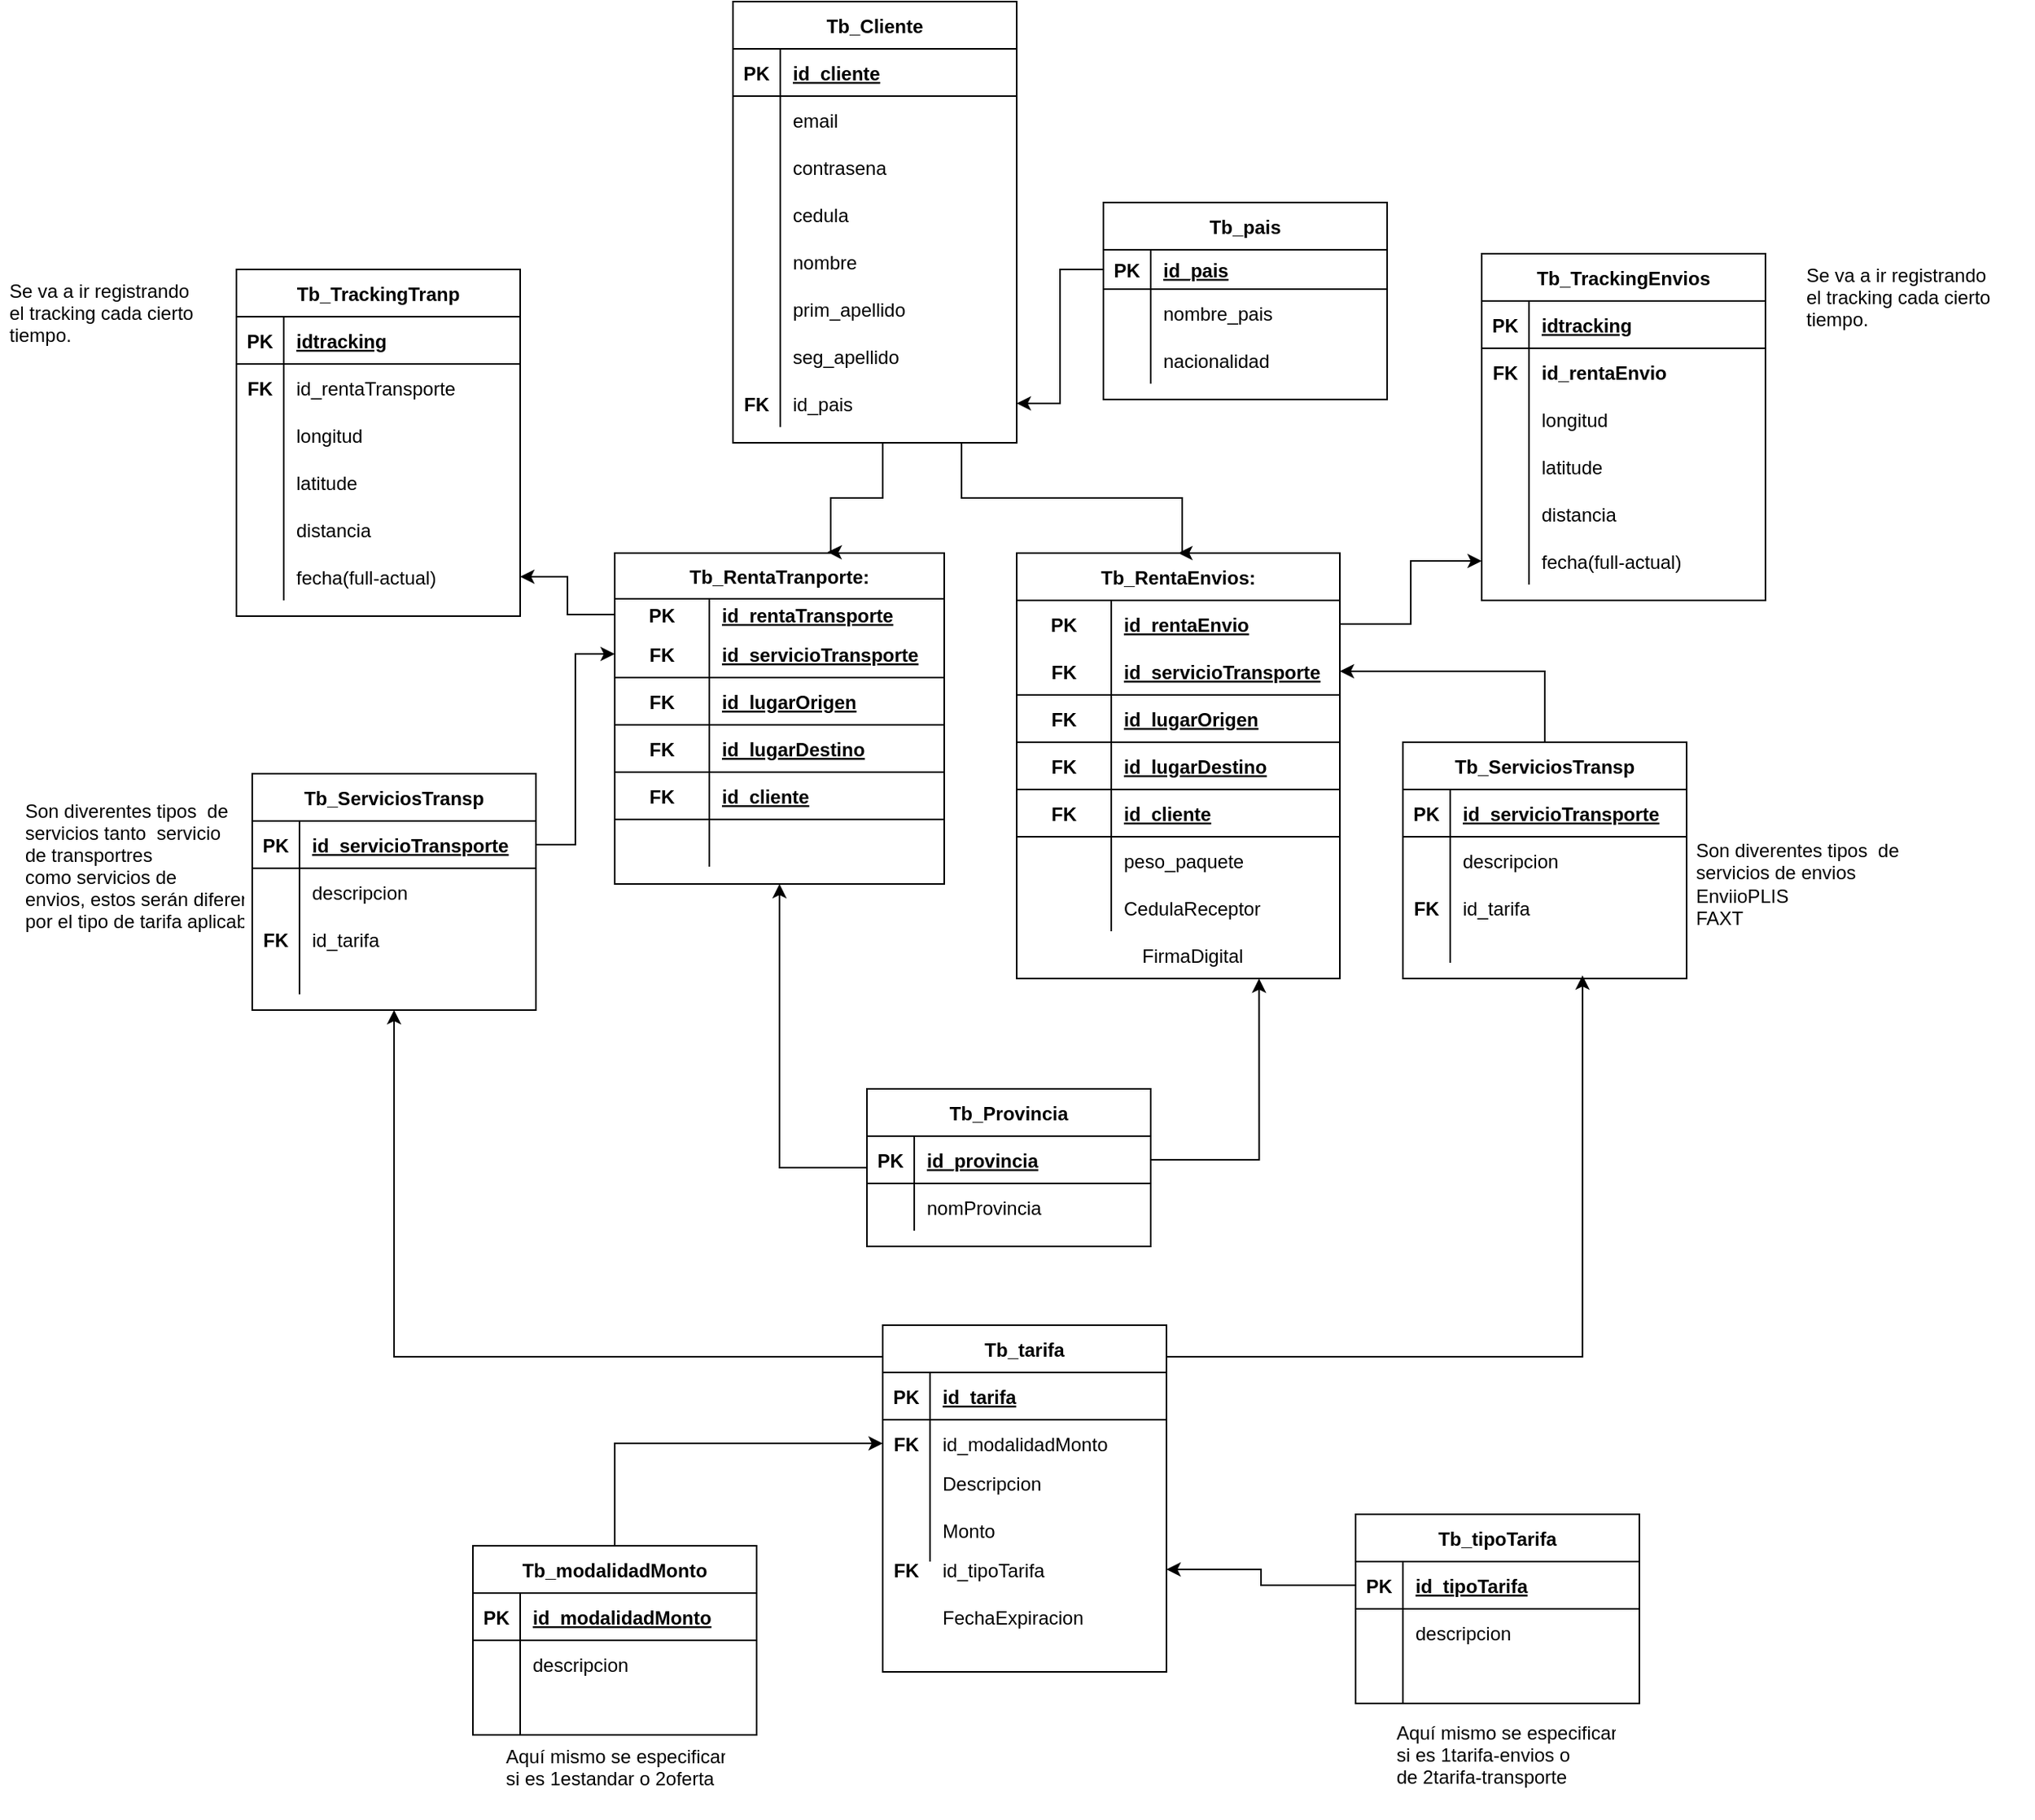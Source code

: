 <mxfile version="14.9.8" type="device"><diagram id="HHxJHU49oSttUnTZwZc1" name="Page-1"><mxGraphModel dx="1240" dy="1743" grid="1" gridSize="10" guides="1" tooltips="1" connect="1" arrows="1" fold="1" page="1" pageScale="1" pageWidth="850" pageHeight="1100" math="0" shadow="0"><root><mxCell id="0"/><mxCell id="1" parent="0"/><mxCell id="8jghWxjbSxmKnwCnWU5s-223" style="edgeStyle=orthogonalEdgeStyle;rounded=0;orthogonalLoop=1;jettySize=auto;html=1;exitX=0;exitY=0;exitDx=0;exitDy=0;entryX=0.5;entryY=1;entryDx=0;entryDy=0;" parent="1" source="8jghWxjbSxmKnwCnWU5s-10" target="8jghWxjbSxmKnwCnWU5s-23" edge="1"><mxGeometry relative="1" as="geometry"><Array as="points"><mxPoint x="740" y="360"/><mxPoint x="430" y="360"/></Array></mxGeometry></mxCell><mxCell id="8jghWxjbSxmKnwCnWU5s-224" style="edgeStyle=orthogonalEdgeStyle;rounded=0;orthogonalLoop=1;jettySize=auto;html=1;exitX=1;exitY=0;exitDx=0;exitDy=0;entryX=0.633;entryY=1.4;entryDx=0;entryDy=0;entryPerimeter=0;" parent="1" source="8jghWxjbSxmKnwCnWU5s-10" target="8jghWxjbSxmKnwCnWU5s-152" edge="1"><mxGeometry relative="1" as="geometry"><Array as="points"><mxPoint x="890" y="360"/><mxPoint x="1184" y="360"/></Array></mxGeometry></mxCell><mxCell id="8jghWxjbSxmKnwCnWU5s-10" value="Tb_tarifa" style="shape=table;startSize=30;container=1;collapsible=1;childLayout=tableLayout;fixedRows=1;rowLines=0;fontStyle=1;align=center;resizeLast=1;" parent="1" vertex="1"><mxGeometry x="740" y="340" width="180" height="220" as="geometry"><mxRectangle x="520" y="320" width="80" height="30" as="alternateBounds"/></mxGeometry></mxCell><mxCell id="8jghWxjbSxmKnwCnWU5s-11" value="" style="shape=partialRectangle;collapsible=0;dropTarget=0;pointerEvents=0;fillColor=none;top=0;left=0;bottom=1;right=0;points=[[0,0.5],[1,0.5]];portConstraint=eastwest;" parent="8jghWxjbSxmKnwCnWU5s-10" vertex="1"><mxGeometry y="30" width="180" height="30" as="geometry"/></mxCell><mxCell id="8jghWxjbSxmKnwCnWU5s-12" value="PK" style="shape=partialRectangle;connectable=0;fillColor=none;top=0;left=0;bottom=0;right=0;fontStyle=1;overflow=hidden;" parent="8jghWxjbSxmKnwCnWU5s-11" vertex="1"><mxGeometry width="30" height="30" as="geometry"/></mxCell><mxCell id="8jghWxjbSxmKnwCnWU5s-13" value="id_tarifa" style="shape=partialRectangle;connectable=0;fillColor=none;top=0;left=0;bottom=0;right=0;align=left;spacingLeft=6;fontStyle=5;overflow=hidden;" parent="8jghWxjbSxmKnwCnWU5s-11" vertex="1"><mxGeometry x="30" width="150" height="30" as="geometry"/></mxCell><mxCell id="8jghWxjbSxmKnwCnWU5s-14" value="" style="shape=partialRectangle;collapsible=0;dropTarget=0;pointerEvents=0;fillColor=none;top=0;left=0;bottom=0;right=0;points=[[0,0.5],[1,0.5]];portConstraint=eastwest;" parent="8jghWxjbSxmKnwCnWU5s-10" vertex="1"><mxGeometry y="60" width="180" height="30" as="geometry"/></mxCell><mxCell id="8jghWxjbSxmKnwCnWU5s-15" value="FK" style="shape=partialRectangle;connectable=0;fillColor=none;top=0;left=0;bottom=0;right=0;editable=1;overflow=hidden;fontStyle=1" parent="8jghWxjbSxmKnwCnWU5s-14" vertex="1"><mxGeometry width="30" height="30" as="geometry"/></mxCell><mxCell id="8jghWxjbSxmKnwCnWU5s-16" value="id_modalidadMonto" style="shape=partialRectangle;connectable=0;fillColor=none;top=0;left=0;bottom=0;right=0;align=left;spacingLeft=6;overflow=hidden;" parent="8jghWxjbSxmKnwCnWU5s-14" vertex="1"><mxGeometry x="30" width="150" height="30" as="geometry"/></mxCell><mxCell id="8jghWxjbSxmKnwCnWU5s-17" value="" style="shape=partialRectangle;collapsible=0;dropTarget=0;pointerEvents=0;fillColor=none;top=0;left=0;bottom=0;right=0;points=[[0,0.5],[1,0.5]];portConstraint=eastwest;" parent="8jghWxjbSxmKnwCnWU5s-10" vertex="1"><mxGeometry y="90" width="180" height="20" as="geometry"/></mxCell><mxCell id="8jghWxjbSxmKnwCnWU5s-18" value="" style="shape=partialRectangle;connectable=0;fillColor=none;top=0;left=0;bottom=0;right=0;editable=1;overflow=hidden;" parent="8jghWxjbSxmKnwCnWU5s-17" vertex="1"><mxGeometry width="30" height="20" as="geometry"/></mxCell><mxCell id="8jghWxjbSxmKnwCnWU5s-19" value="Descripcion" style="shape=partialRectangle;connectable=0;fillColor=none;top=0;left=0;bottom=0;right=0;align=left;spacingLeft=6;overflow=hidden;" parent="8jghWxjbSxmKnwCnWU5s-17" vertex="1"><mxGeometry x="30" width="150" height="20" as="geometry"/></mxCell><mxCell id="8jghWxjbSxmKnwCnWU5s-20" value="" style="shape=partialRectangle;collapsible=0;dropTarget=0;pointerEvents=0;fillColor=none;top=0;left=0;bottom=0;right=0;points=[[0,0.5],[1,0.5]];portConstraint=eastwest;" parent="8jghWxjbSxmKnwCnWU5s-10" vertex="1"><mxGeometry y="110" width="180" height="40" as="geometry"/></mxCell><mxCell id="8jghWxjbSxmKnwCnWU5s-21" value="" style="shape=partialRectangle;connectable=0;fillColor=none;top=0;left=0;bottom=0;right=0;editable=1;overflow=hidden;" parent="8jghWxjbSxmKnwCnWU5s-20" vertex="1"><mxGeometry width="30" height="40" as="geometry"/></mxCell><mxCell id="8jghWxjbSxmKnwCnWU5s-22" value="Monto" style="shape=partialRectangle;connectable=0;fillColor=none;top=0;left=0;bottom=0;right=0;align=left;spacingLeft=6;overflow=hidden;" parent="8jghWxjbSxmKnwCnWU5s-20" vertex="1"><mxGeometry x="30" width="150" height="40" as="geometry"/></mxCell><mxCell id="8jghWxjbSxmKnwCnWU5s-23" value="Tb_ServiciosTransp" style="shape=table;startSize=30;container=1;collapsible=1;childLayout=tableLayout;fixedRows=1;rowLines=0;fontStyle=1;align=center;resizeLast=1;" parent="1" vertex="1"><mxGeometry x="340" y="-10" width="180" height="150" as="geometry"><mxRectangle x="160" y="120" width="150" height="30" as="alternateBounds"/></mxGeometry></mxCell><mxCell id="8jghWxjbSxmKnwCnWU5s-24" value="" style="shape=partialRectangle;collapsible=0;dropTarget=0;pointerEvents=0;fillColor=none;top=0;left=0;bottom=1;right=0;points=[[0,0.5],[1,0.5]];portConstraint=eastwest;" parent="8jghWxjbSxmKnwCnWU5s-23" vertex="1"><mxGeometry y="30" width="180" height="30" as="geometry"/></mxCell><mxCell id="8jghWxjbSxmKnwCnWU5s-25" value="PK" style="shape=partialRectangle;connectable=0;fillColor=none;top=0;left=0;bottom=0;right=0;fontStyle=1;overflow=hidden;" parent="8jghWxjbSxmKnwCnWU5s-24" vertex="1"><mxGeometry width="30" height="30" as="geometry"/></mxCell><mxCell id="8jghWxjbSxmKnwCnWU5s-26" value="id_servicioTransporte" style="shape=partialRectangle;connectable=0;fillColor=none;top=0;left=0;bottom=0;right=0;align=left;spacingLeft=6;fontStyle=5;overflow=hidden;" parent="8jghWxjbSxmKnwCnWU5s-24" vertex="1"><mxGeometry x="30" width="150" height="30" as="geometry"/></mxCell><mxCell id="8jghWxjbSxmKnwCnWU5s-27" value="" style="shape=partialRectangle;collapsible=0;dropTarget=0;pointerEvents=0;fillColor=none;top=0;left=0;bottom=0;right=0;points=[[0,0.5],[1,0.5]];portConstraint=eastwest;" parent="8jghWxjbSxmKnwCnWU5s-23" vertex="1"><mxGeometry y="60" width="180" height="30" as="geometry"/></mxCell><mxCell id="8jghWxjbSxmKnwCnWU5s-28" value="" style="shape=partialRectangle;connectable=0;fillColor=none;top=0;left=0;bottom=0;right=0;editable=1;overflow=hidden;" parent="8jghWxjbSxmKnwCnWU5s-27" vertex="1"><mxGeometry width="30" height="30" as="geometry"/></mxCell><mxCell id="8jghWxjbSxmKnwCnWU5s-29" value="descripcion" style="shape=partialRectangle;connectable=0;fillColor=none;top=0;left=0;bottom=0;right=0;align=left;spacingLeft=6;overflow=hidden;" parent="8jghWxjbSxmKnwCnWU5s-27" vertex="1"><mxGeometry x="30" width="150" height="30" as="geometry"/></mxCell><mxCell id="8jghWxjbSxmKnwCnWU5s-30" value="" style="shape=partialRectangle;collapsible=0;dropTarget=0;pointerEvents=0;fillColor=none;top=0;left=0;bottom=0;right=0;points=[[0,0.5],[1,0.5]];portConstraint=eastwest;" parent="8jghWxjbSxmKnwCnWU5s-23" vertex="1"><mxGeometry y="90" width="180" height="30" as="geometry"/></mxCell><mxCell id="8jghWxjbSxmKnwCnWU5s-31" value="FK" style="shape=partialRectangle;connectable=0;fillColor=none;top=0;left=0;bottom=0;right=0;editable=1;overflow=hidden;fontStyle=1" parent="8jghWxjbSxmKnwCnWU5s-30" vertex="1"><mxGeometry width="30" height="30" as="geometry"/></mxCell><mxCell id="8jghWxjbSxmKnwCnWU5s-32" value="id_tarifa" style="shape=partialRectangle;connectable=0;fillColor=none;top=0;left=0;bottom=0;right=0;align=left;spacingLeft=6;overflow=hidden;" parent="8jghWxjbSxmKnwCnWU5s-30" vertex="1"><mxGeometry x="30" width="150" height="30" as="geometry"/></mxCell><mxCell id="8jghWxjbSxmKnwCnWU5s-33" value="" style="shape=partialRectangle;collapsible=0;dropTarget=0;pointerEvents=0;fillColor=none;top=0;left=0;bottom=0;right=0;points=[[0,0.5],[1,0.5]];portConstraint=eastwest;" parent="8jghWxjbSxmKnwCnWU5s-23" vertex="1"><mxGeometry y="120" width="180" height="20" as="geometry"/></mxCell><mxCell id="8jghWxjbSxmKnwCnWU5s-34" value="" style="shape=partialRectangle;connectable=0;fillColor=none;top=0;left=0;bottom=0;right=0;editable=1;overflow=hidden;" parent="8jghWxjbSxmKnwCnWU5s-33" vertex="1"><mxGeometry width="30" height="20" as="geometry"/></mxCell><mxCell id="8jghWxjbSxmKnwCnWU5s-35" value="" style="shape=partialRectangle;connectable=0;fillColor=none;top=0;left=0;bottom=0;right=0;align=left;spacingLeft=6;overflow=hidden;" parent="8jghWxjbSxmKnwCnWU5s-33" vertex="1"><mxGeometry x="30" width="150" height="20" as="geometry"/></mxCell><mxCell id="8jghWxjbSxmKnwCnWU5s-108" style="edgeStyle=orthogonalEdgeStyle;rounded=0;orthogonalLoop=1;jettySize=auto;html=1;" parent="1" source="8jghWxjbSxmKnwCnWU5s-36" target="8jghWxjbSxmKnwCnWU5s-14" edge="1"><mxGeometry relative="1" as="geometry"/></mxCell><mxCell id="8jghWxjbSxmKnwCnWU5s-36" value="Tb_modalidadMonto" style="shape=table;startSize=30;container=1;collapsible=1;childLayout=tableLayout;fixedRows=1;rowLines=0;fontStyle=1;align=center;resizeLast=1;" parent="1" vertex="1"><mxGeometry x="480" y="480" width="180" height="120" as="geometry"><mxRectangle x="260" y="460" width="110" height="30" as="alternateBounds"/></mxGeometry></mxCell><mxCell id="8jghWxjbSxmKnwCnWU5s-37" value="" style="shape=partialRectangle;collapsible=0;dropTarget=0;pointerEvents=0;fillColor=none;top=0;left=0;bottom=1;right=0;points=[[0,0.5],[1,0.5]];portConstraint=eastwest;" parent="8jghWxjbSxmKnwCnWU5s-36" vertex="1"><mxGeometry y="30" width="180" height="30" as="geometry"/></mxCell><mxCell id="8jghWxjbSxmKnwCnWU5s-38" value="PK" style="shape=partialRectangle;connectable=0;fillColor=none;top=0;left=0;bottom=0;right=0;fontStyle=1;overflow=hidden;" parent="8jghWxjbSxmKnwCnWU5s-37" vertex="1"><mxGeometry width="30" height="30" as="geometry"/></mxCell><mxCell id="8jghWxjbSxmKnwCnWU5s-39" value="id_modalidadMonto" style="shape=partialRectangle;connectable=0;fillColor=none;top=0;left=0;bottom=0;right=0;align=left;spacingLeft=6;fontStyle=5;overflow=hidden;" parent="8jghWxjbSxmKnwCnWU5s-37" vertex="1"><mxGeometry x="30" width="150" height="30" as="geometry"/></mxCell><mxCell id="8jghWxjbSxmKnwCnWU5s-40" value="" style="shape=partialRectangle;collapsible=0;dropTarget=0;pointerEvents=0;fillColor=none;top=0;left=0;bottom=0;right=0;points=[[0,0.5],[1,0.5]];portConstraint=eastwest;" parent="8jghWxjbSxmKnwCnWU5s-36" vertex="1"><mxGeometry y="60" width="180" height="30" as="geometry"/></mxCell><mxCell id="8jghWxjbSxmKnwCnWU5s-41" value="" style="shape=partialRectangle;connectable=0;fillColor=none;top=0;left=0;bottom=0;right=0;editable=1;overflow=hidden;" parent="8jghWxjbSxmKnwCnWU5s-40" vertex="1"><mxGeometry width="30" height="30" as="geometry"/></mxCell><mxCell id="8jghWxjbSxmKnwCnWU5s-42" value="descripcion" style="shape=partialRectangle;connectable=0;fillColor=none;top=0;left=0;bottom=0;right=0;align=left;spacingLeft=6;overflow=hidden;" parent="8jghWxjbSxmKnwCnWU5s-40" vertex="1"><mxGeometry x="30" width="150" height="30" as="geometry"/></mxCell><mxCell id="8jghWxjbSxmKnwCnWU5s-43" value="" style="shape=partialRectangle;collapsible=0;dropTarget=0;pointerEvents=0;fillColor=none;top=0;left=0;bottom=0;right=0;points=[[0,0.5],[1,0.5]];portConstraint=eastwest;" parent="8jghWxjbSxmKnwCnWU5s-36" vertex="1"><mxGeometry y="90" width="180" height="30" as="geometry"/></mxCell><mxCell id="8jghWxjbSxmKnwCnWU5s-44" value="" style="shape=partialRectangle;connectable=0;fillColor=none;top=0;left=0;bottom=0;right=0;editable=1;overflow=hidden;" parent="8jghWxjbSxmKnwCnWU5s-43" vertex="1"><mxGeometry width="30" height="30" as="geometry"/></mxCell><mxCell id="8jghWxjbSxmKnwCnWU5s-45" value="" style="shape=partialRectangle;connectable=0;fillColor=none;top=0;left=0;bottom=0;right=0;align=left;spacingLeft=6;overflow=hidden;" parent="8jghWxjbSxmKnwCnWU5s-43" vertex="1"><mxGeometry x="30" width="150" height="30" as="geometry"/></mxCell><mxCell id="8jghWxjbSxmKnwCnWU5s-62" value="Aquí mismo se especificaría &#10;si es 1estandar o 2oferta" style="text;strokeColor=none;fillColor=none;spacingLeft=4;spacingRight=4;overflow=hidden;rotatable=0;points=[[0,0.5],[1,0.5]];portConstraint=eastwest;fontSize=12;" parent="1" vertex="1"><mxGeometry x="495" y="600" width="150" height="50" as="geometry"/></mxCell><mxCell id="8jghWxjbSxmKnwCnWU5s-63" value="Tb_tipoTarifa" style="shape=table;startSize=30;container=1;collapsible=1;childLayout=tableLayout;fixedRows=1;rowLines=0;fontStyle=1;align=center;resizeLast=1;" parent="1" vertex="1"><mxGeometry x="1040" y="460" width="180" height="120" as="geometry"><mxRectangle x="820" y="440" width="140" height="30" as="alternateBounds"/></mxGeometry></mxCell><mxCell id="8jghWxjbSxmKnwCnWU5s-64" value="" style="shape=partialRectangle;collapsible=0;dropTarget=0;pointerEvents=0;fillColor=none;top=0;left=0;bottom=1;right=0;points=[[0,0.5],[1,0.5]];portConstraint=eastwest;" parent="8jghWxjbSxmKnwCnWU5s-63" vertex="1"><mxGeometry y="30" width="180" height="30" as="geometry"/></mxCell><mxCell id="8jghWxjbSxmKnwCnWU5s-65" value="PK" style="shape=partialRectangle;connectable=0;fillColor=none;top=0;left=0;bottom=0;right=0;fontStyle=1;overflow=hidden;" parent="8jghWxjbSxmKnwCnWU5s-64" vertex="1"><mxGeometry width="30" height="30" as="geometry"/></mxCell><mxCell id="8jghWxjbSxmKnwCnWU5s-66" value="id_tipoTarifa" style="shape=partialRectangle;connectable=0;fillColor=none;top=0;left=0;bottom=0;right=0;align=left;spacingLeft=6;fontStyle=5;overflow=hidden;" parent="8jghWxjbSxmKnwCnWU5s-64" vertex="1"><mxGeometry x="30" width="150" height="30" as="geometry"/></mxCell><mxCell id="8jghWxjbSxmKnwCnWU5s-67" value="" style="shape=partialRectangle;collapsible=0;dropTarget=0;pointerEvents=0;fillColor=none;top=0;left=0;bottom=0;right=0;points=[[0,0.5],[1,0.5]];portConstraint=eastwest;" parent="8jghWxjbSxmKnwCnWU5s-63" vertex="1"><mxGeometry y="60" width="180" height="30" as="geometry"/></mxCell><mxCell id="8jghWxjbSxmKnwCnWU5s-68" value="" style="shape=partialRectangle;connectable=0;fillColor=none;top=0;left=0;bottom=0;right=0;editable=1;overflow=hidden;" parent="8jghWxjbSxmKnwCnWU5s-67" vertex="1"><mxGeometry width="30" height="30" as="geometry"/></mxCell><mxCell id="8jghWxjbSxmKnwCnWU5s-69" value="descripcion" style="shape=partialRectangle;connectable=0;fillColor=none;top=0;left=0;bottom=0;right=0;align=left;spacingLeft=6;overflow=hidden;" parent="8jghWxjbSxmKnwCnWU5s-67" vertex="1"><mxGeometry x="30" width="150" height="30" as="geometry"/></mxCell><mxCell id="8jghWxjbSxmKnwCnWU5s-70" value="" style="shape=partialRectangle;collapsible=0;dropTarget=0;pointerEvents=0;fillColor=none;top=0;left=0;bottom=0;right=0;points=[[0,0.5],[1,0.5]];portConstraint=eastwest;" parent="8jghWxjbSxmKnwCnWU5s-63" vertex="1"><mxGeometry y="90" width="180" height="30" as="geometry"/></mxCell><mxCell id="8jghWxjbSxmKnwCnWU5s-71" value="" style="shape=partialRectangle;connectable=0;fillColor=none;top=0;left=0;bottom=0;right=0;editable=1;overflow=hidden;" parent="8jghWxjbSxmKnwCnWU5s-70" vertex="1"><mxGeometry width="30" height="30" as="geometry"/></mxCell><mxCell id="8jghWxjbSxmKnwCnWU5s-72" value="" style="shape=partialRectangle;connectable=0;fillColor=none;top=0;left=0;bottom=0;right=0;align=left;spacingLeft=6;overflow=hidden;" parent="8jghWxjbSxmKnwCnWU5s-70" vertex="1"><mxGeometry x="30" width="150" height="30" as="geometry"/></mxCell><mxCell id="8jghWxjbSxmKnwCnWU5s-76" value="" style="shape=partialRectangle;collapsible=0;dropTarget=0;pointerEvents=0;fillColor=none;top=0;left=0;bottom=0;right=0;points=[[0,0.5],[1,0.5]];portConstraint=eastwest;" parent="1" vertex="1"><mxGeometry x="740" y="510" width="180" height="30" as="geometry"/></mxCell><mxCell id="8jghWxjbSxmKnwCnWU5s-77" value="" style="shape=partialRectangle;connectable=0;fillColor=none;top=0;left=0;bottom=0;right=0;editable=1;overflow=hidden;" parent="8jghWxjbSxmKnwCnWU5s-76" vertex="1"><mxGeometry width="30" height="30" as="geometry"/></mxCell><mxCell id="8jghWxjbSxmKnwCnWU5s-78" value="FechaExpiracion" style="shape=partialRectangle;connectable=0;fillColor=none;top=0;left=0;bottom=0;right=0;align=left;spacingLeft=6;overflow=hidden;" parent="8jghWxjbSxmKnwCnWU5s-76" vertex="1"><mxGeometry x="30" width="150" height="30" as="geometry"/></mxCell><mxCell id="8jghWxjbSxmKnwCnWU5s-79" value="Aquí mismo se especificaría &#10;si es 1tarifa-envios o &#10;de 2tarifa-transporte" style="text;strokeColor=none;fillColor=none;spacingLeft=4;spacingRight=4;overflow=hidden;rotatable=0;points=[[0,0.5],[1,0.5]];portConstraint=eastwest;fontSize=12;" parent="1" vertex="1"><mxGeometry x="1060" y="585" width="150" height="50" as="geometry"/></mxCell><mxCell id="8jghWxjbSxmKnwCnWU5s-80" value="" style="shape=partialRectangle;collapsible=0;dropTarget=0;pointerEvents=0;fillColor=none;top=0;left=0;bottom=0;right=0;points=[[0,0.5],[1,0.5]];portConstraint=eastwest;" parent="1" vertex="1"><mxGeometry x="740" y="480" width="180" height="30" as="geometry"/></mxCell><mxCell id="8jghWxjbSxmKnwCnWU5s-81" value="FK" style="shape=partialRectangle;connectable=0;fillColor=none;top=0;left=0;bottom=0;right=0;editable=1;overflow=hidden;fontStyle=1" parent="8jghWxjbSxmKnwCnWU5s-80" vertex="1"><mxGeometry width="30" height="30" as="geometry"/></mxCell><mxCell id="8jghWxjbSxmKnwCnWU5s-82" value="id_tipoTarifa" style="shape=partialRectangle;connectable=0;fillColor=none;top=0;left=0;bottom=0;right=0;align=left;spacingLeft=6;overflow=hidden;" parent="8jghWxjbSxmKnwCnWU5s-80" vertex="1"><mxGeometry x="30" width="150" height="30" as="geometry"/></mxCell><mxCell id="8jghWxjbSxmKnwCnWU5s-84" value="Son diverentes tipos  de&#10;servicios tanto  servicio&#10;de transportres&#10;como servicios de&#10;envios, estos serán diferenciados&#10;por el tipo de tarifa aplicable " style="text;strokeColor=none;fillColor=none;spacingLeft=4;spacingRight=4;overflow=hidden;rotatable=0;points=[[0,0.5],[1,0.5]];portConstraint=eastwest;fontSize=12;" parent="1" vertex="1"><mxGeometry x="190" width="150" height="115" as="geometry"/></mxCell><mxCell id="8jghWxjbSxmKnwCnWU5s-86" value="Tb_RentaTranporte:" style="shape=table;startSize=29;container=1;collapsible=1;childLayout=tableLayout;fixedRows=1;rowLines=0;fontStyle=1;align=center;resizeLast=1;" parent="1" vertex="1"><mxGeometry x="570" y="-150" width="209" height="210" as="geometry"/></mxCell><mxCell id="8jghWxjbSxmKnwCnWU5s-87" value="" style="shape=partialRectangle;collapsible=0;dropTarget=0;pointerEvents=0;fillColor=none;top=0;left=0;bottom=0;right=0;points=[[0,0.5],[1,0.5]];portConstraint=eastwest;" parent="8jghWxjbSxmKnwCnWU5s-86" vertex="1"><mxGeometry y="29" width="209" height="20" as="geometry"/></mxCell><mxCell id="8jghWxjbSxmKnwCnWU5s-88" value="PK" style="shape=partialRectangle;connectable=0;fillColor=none;top=0;left=0;bottom=0;right=0;fontStyle=1;overflow=hidden;" parent="8jghWxjbSxmKnwCnWU5s-87" vertex="1"><mxGeometry width="60" height="20" as="geometry"/></mxCell><mxCell id="8jghWxjbSxmKnwCnWU5s-89" value="id_rentaTransporte" style="shape=partialRectangle;connectable=0;fillColor=none;top=0;left=0;bottom=0;right=0;align=left;spacingLeft=6;fontStyle=5;overflow=hidden;" parent="8jghWxjbSxmKnwCnWU5s-87" vertex="1"><mxGeometry x="60" width="149" height="20" as="geometry"/></mxCell><mxCell id="8jghWxjbSxmKnwCnWU5s-90" value="" style="shape=partialRectangle;collapsible=0;dropTarget=0;pointerEvents=0;fillColor=none;top=0;left=0;bottom=1;right=0;points=[[0,0.5],[1,0.5]];portConstraint=eastwest;" parent="8jghWxjbSxmKnwCnWU5s-86" vertex="1"><mxGeometry y="49" width="209" height="30" as="geometry"/></mxCell><mxCell id="8jghWxjbSxmKnwCnWU5s-91" value="FK" style="shape=partialRectangle;connectable=0;fillColor=none;top=0;left=0;bottom=0;right=0;fontStyle=1;overflow=hidden;" parent="8jghWxjbSxmKnwCnWU5s-90" vertex="1"><mxGeometry width="60" height="30" as="geometry"/></mxCell><mxCell id="8jghWxjbSxmKnwCnWU5s-92" value="id_servicioTransporte" style="shape=partialRectangle;connectable=0;fillColor=none;top=0;left=0;bottom=0;right=0;align=left;spacingLeft=6;fontStyle=5;overflow=hidden;" parent="8jghWxjbSxmKnwCnWU5s-90" vertex="1"><mxGeometry x="60" width="149" height="30" as="geometry"/></mxCell><mxCell id="8jghWxjbSxmKnwCnWU5s-105" value="" style="shape=partialRectangle;collapsible=0;dropTarget=0;pointerEvents=0;fillColor=none;top=0;left=0;bottom=1;right=0;points=[[0,0.5],[1,0.5]];portConstraint=eastwest;" parent="8jghWxjbSxmKnwCnWU5s-86" vertex="1"><mxGeometry y="79" width="209" height="30" as="geometry"/></mxCell><mxCell id="8jghWxjbSxmKnwCnWU5s-106" value="FK" style="shape=partialRectangle;connectable=0;fillColor=none;top=0;left=0;bottom=0;right=0;fontStyle=1;overflow=hidden;" parent="8jghWxjbSxmKnwCnWU5s-105" vertex="1"><mxGeometry width="60" height="30" as="geometry"/></mxCell><mxCell id="8jghWxjbSxmKnwCnWU5s-107" value="id_lugarOrigen" style="shape=partialRectangle;connectable=0;fillColor=none;top=0;left=0;bottom=0;right=0;align=left;spacingLeft=6;fontStyle=5;overflow=hidden;" parent="8jghWxjbSxmKnwCnWU5s-105" vertex="1"><mxGeometry x="60" width="149" height="30" as="geometry"/></mxCell><mxCell id="8jghWxjbSxmKnwCnWU5s-112" value="" style="shape=partialRectangle;collapsible=0;dropTarget=0;pointerEvents=0;fillColor=none;top=0;left=0;bottom=1;right=0;points=[[0,0.5],[1,0.5]];portConstraint=eastwest;" parent="8jghWxjbSxmKnwCnWU5s-86" vertex="1"><mxGeometry y="109" width="209" height="30" as="geometry"/></mxCell><mxCell id="8jghWxjbSxmKnwCnWU5s-113" value="FK" style="shape=partialRectangle;connectable=0;fillColor=none;top=0;left=0;bottom=0;right=0;fontStyle=1;overflow=hidden;" parent="8jghWxjbSxmKnwCnWU5s-112" vertex="1"><mxGeometry width="60" height="30" as="geometry"/></mxCell><mxCell id="8jghWxjbSxmKnwCnWU5s-114" value="id_lugarDestino" style="shape=partialRectangle;connectable=0;fillColor=none;top=0;left=0;bottom=0;right=0;align=left;spacingLeft=6;fontStyle=5;overflow=hidden;" parent="8jghWxjbSxmKnwCnWU5s-112" vertex="1"><mxGeometry x="60" width="149" height="30" as="geometry"/></mxCell><mxCell id="8jghWxjbSxmKnwCnWU5s-115" value="" style="shape=partialRectangle;collapsible=0;dropTarget=0;pointerEvents=0;fillColor=none;top=0;left=0;bottom=1;right=0;points=[[0,0.5],[1,0.5]];portConstraint=eastwest;" parent="8jghWxjbSxmKnwCnWU5s-86" vertex="1"><mxGeometry y="139" width="209" height="30" as="geometry"/></mxCell><mxCell id="8jghWxjbSxmKnwCnWU5s-116" value="FK" style="shape=partialRectangle;connectable=0;fillColor=none;top=0;left=0;bottom=0;right=0;fontStyle=1;overflow=hidden;" parent="8jghWxjbSxmKnwCnWU5s-115" vertex="1"><mxGeometry width="60" height="30" as="geometry"/></mxCell><mxCell id="8jghWxjbSxmKnwCnWU5s-117" value="id_cliente" style="shape=partialRectangle;connectable=0;fillColor=none;top=0;left=0;bottom=0;right=0;align=left;spacingLeft=6;fontStyle=5;overflow=hidden;" parent="8jghWxjbSxmKnwCnWU5s-115" vertex="1"><mxGeometry x="60" width="149" height="30" as="geometry"/></mxCell><mxCell id="8jghWxjbSxmKnwCnWU5s-93" value="" style="shape=partialRectangle;collapsible=0;dropTarget=0;pointerEvents=0;fillColor=none;top=0;left=0;bottom=0;right=0;points=[[0,0.5],[1,0.5]];portConstraint=eastwest;" parent="8jghWxjbSxmKnwCnWU5s-86" vertex="1"><mxGeometry y="169" width="209" height="30" as="geometry"/></mxCell><mxCell id="8jghWxjbSxmKnwCnWU5s-94" value="" style="shape=partialRectangle;connectable=0;fillColor=none;top=0;left=0;bottom=0;right=0;editable=1;overflow=hidden;" parent="8jghWxjbSxmKnwCnWU5s-93" vertex="1"><mxGeometry width="60" height="30" as="geometry"/></mxCell><mxCell id="8jghWxjbSxmKnwCnWU5s-95" value="" style="shape=partialRectangle;connectable=0;fillColor=none;top=0;left=0;bottom=0;right=0;align=left;spacingLeft=6;overflow=hidden;" parent="8jghWxjbSxmKnwCnWU5s-93" vertex="1"><mxGeometry x="60" width="149" height="30" as="geometry"/></mxCell><mxCell id="8jghWxjbSxmKnwCnWU5s-109" style="edgeStyle=orthogonalEdgeStyle;rounded=0;orthogonalLoop=1;jettySize=auto;html=1;" parent="1" source="8jghWxjbSxmKnwCnWU5s-64" target="8jghWxjbSxmKnwCnWU5s-80" edge="1"><mxGeometry relative="1" as="geometry"><Array as="points"><mxPoint x="980" y="505"/><mxPoint x="980" y="495"/></Array></mxGeometry></mxCell><mxCell id="8jghWxjbSxmKnwCnWU5s-111" style="edgeStyle=orthogonalEdgeStyle;rounded=0;orthogonalLoop=1;jettySize=auto;html=1;entryX=0;entryY=0.5;entryDx=0;entryDy=0;" parent="1" source="8jghWxjbSxmKnwCnWU5s-24" target="8jghWxjbSxmKnwCnWU5s-90" edge="1"><mxGeometry relative="1" as="geometry"/></mxCell><mxCell id="8jghWxjbSxmKnwCnWU5s-118" value="Tb_RentaEnvios:" style="shape=table;startSize=30;container=1;collapsible=1;childLayout=tableLayout;fixedRows=1;rowLines=0;fontStyle=1;align=center;resizeLast=1;" parent="1" vertex="1"><mxGeometry x="825" y="-150" width="205" height="270" as="geometry"/></mxCell><mxCell id="8jghWxjbSxmKnwCnWU5s-119" value="" style="shape=partialRectangle;collapsible=0;dropTarget=0;pointerEvents=0;fillColor=none;top=0;left=0;bottom=0;right=0;points=[[0,0.5],[1,0.5]];portConstraint=eastwest;" parent="8jghWxjbSxmKnwCnWU5s-118" vertex="1"><mxGeometry y="30" width="205" height="30" as="geometry"/></mxCell><mxCell id="8jghWxjbSxmKnwCnWU5s-120" value="PK" style="shape=partialRectangle;connectable=0;fillColor=none;top=0;left=0;bottom=0;right=0;fontStyle=1;overflow=hidden;" parent="8jghWxjbSxmKnwCnWU5s-119" vertex="1"><mxGeometry width="60" height="30" as="geometry"/></mxCell><mxCell id="8jghWxjbSxmKnwCnWU5s-121" value="id_rentaEnvio" style="shape=partialRectangle;connectable=0;fillColor=none;top=0;left=0;bottom=0;right=0;align=left;spacingLeft=6;fontStyle=5;overflow=hidden;" parent="8jghWxjbSxmKnwCnWU5s-119" vertex="1"><mxGeometry x="60" width="145" height="30" as="geometry"/></mxCell><mxCell id="8jghWxjbSxmKnwCnWU5s-122" value="" style="shape=partialRectangle;collapsible=0;dropTarget=0;pointerEvents=0;fillColor=none;top=0;left=0;bottom=1;right=0;points=[[0,0.5],[1,0.5]];portConstraint=eastwest;" parent="8jghWxjbSxmKnwCnWU5s-118" vertex="1"><mxGeometry y="60" width="205" height="30" as="geometry"/></mxCell><mxCell id="8jghWxjbSxmKnwCnWU5s-123" value="FK" style="shape=partialRectangle;connectable=0;fillColor=none;top=0;left=0;bottom=0;right=0;fontStyle=1;overflow=hidden;" parent="8jghWxjbSxmKnwCnWU5s-122" vertex="1"><mxGeometry width="60" height="30" as="geometry"/></mxCell><mxCell id="8jghWxjbSxmKnwCnWU5s-124" value="id_servicioTransporte" style="shape=partialRectangle;connectable=0;fillColor=none;top=0;left=0;bottom=0;right=0;align=left;spacingLeft=6;fontStyle=5;overflow=hidden;" parent="8jghWxjbSxmKnwCnWU5s-122" vertex="1"><mxGeometry x="60" width="145" height="30" as="geometry"/></mxCell><mxCell id="8jghWxjbSxmKnwCnWU5s-125" value="" style="shape=partialRectangle;collapsible=0;dropTarget=0;pointerEvents=0;fillColor=none;top=0;left=0;bottom=1;right=0;points=[[0,0.5],[1,0.5]];portConstraint=eastwest;" parent="8jghWxjbSxmKnwCnWU5s-118" vertex="1"><mxGeometry y="90" width="205" height="30" as="geometry"/></mxCell><mxCell id="8jghWxjbSxmKnwCnWU5s-126" value="FK" style="shape=partialRectangle;connectable=0;fillColor=none;top=0;left=0;bottom=0;right=0;fontStyle=1;overflow=hidden;" parent="8jghWxjbSxmKnwCnWU5s-125" vertex="1"><mxGeometry width="60" height="30" as="geometry"/></mxCell><mxCell id="8jghWxjbSxmKnwCnWU5s-127" value="id_lugarOrigen" style="shape=partialRectangle;connectable=0;fillColor=none;top=0;left=0;bottom=0;right=0;align=left;spacingLeft=6;fontStyle=5;overflow=hidden;" parent="8jghWxjbSxmKnwCnWU5s-125" vertex="1"><mxGeometry x="60" width="145" height="30" as="geometry"/></mxCell><mxCell id="8jghWxjbSxmKnwCnWU5s-128" value="" style="shape=partialRectangle;collapsible=0;dropTarget=0;pointerEvents=0;fillColor=none;top=0;left=0;bottom=1;right=0;points=[[0,0.5],[1,0.5]];portConstraint=eastwest;" parent="8jghWxjbSxmKnwCnWU5s-118" vertex="1"><mxGeometry y="120" width="205" height="30" as="geometry"/></mxCell><mxCell id="8jghWxjbSxmKnwCnWU5s-129" value="FK" style="shape=partialRectangle;connectable=0;fillColor=none;top=0;left=0;bottom=0;right=0;fontStyle=1;overflow=hidden;" parent="8jghWxjbSxmKnwCnWU5s-128" vertex="1"><mxGeometry width="60" height="30" as="geometry"/></mxCell><mxCell id="8jghWxjbSxmKnwCnWU5s-130" value="id_lugarDestino" style="shape=partialRectangle;connectable=0;fillColor=none;top=0;left=0;bottom=0;right=0;align=left;spacingLeft=6;fontStyle=5;overflow=hidden;" parent="8jghWxjbSxmKnwCnWU5s-128" vertex="1"><mxGeometry x="60" width="145" height="30" as="geometry"/></mxCell><mxCell id="8jghWxjbSxmKnwCnWU5s-131" value="" style="shape=partialRectangle;collapsible=0;dropTarget=0;pointerEvents=0;fillColor=none;top=0;left=0;bottom=1;right=0;points=[[0,0.5],[1,0.5]];portConstraint=eastwest;" parent="8jghWxjbSxmKnwCnWU5s-118" vertex="1"><mxGeometry y="150" width="205" height="30" as="geometry"/></mxCell><mxCell id="8jghWxjbSxmKnwCnWU5s-132" value="FK" style="shape=partialRectangle;connectable=0;fillColor=none;top=0;left=0;bottom=0;right=0;fontStyle=1;overflow=hidden;" parent="8jghWxjbSxmKnwCnWU5s-131" vertex="1"><mxGeometry width="60" height="30" as="geometry"/></mxCell><mxCell id="8jghWxjbSxmKnwCnWU5s-133" value="id_cliente" style="shape=partialRectangle;connectable=0;fillColor=none;top=0;left=0;bottom=0;right=0;align=left;spacingLeft=6;fontStyle=5;overflow=hidden;" parent="8jghWxjbSxmKnwCnWU5s-131" vertex="1"><mxGeometry x="60" width="145" height="30" as="geometry"/></mxCell><mxCell id="8jghWxjbSxmKnwCnWU5s-134" value="" style="shape=partialRectangle;collapsible=0;dropTarget=0;pointerEvents=0;fillColor=none;top=0;left=0;bottom=0;right=0;points=[[0,0.5],[1,0.5]];portConstraint=eastwest;" parent="8jghWxjbSxmKnwCnWU5s-118" vertex="1"><mxGeometry y="180" width="205" height="30" as="geometry"/></mxCell><mxCell id="8jghWxjbSxmKnwCnWU5s-135" value="" style="shape=partialRectangle;connectable=0;fillColor=none;top=0;left=0;bottom=0;right=0;editable=1;overflow=hidden;" parent="8jghWxjbSxmKnwCnWU5s-134" vertex="1"><mxGeometry width="60" height="30" as="geometry"/></mxCell><mxCell id="8jghWxjbSxmKnwCnWU5s-136" value="peso_paquete" style="shape=partialRectangle;connectable=0;fillColor=none;top=0;left=0;bottom=0;right=0;align=left;spacingLeft=6;overflow=hidden;" parent="8jghWxjbSxmKnwCnWU5s-134" vertex="1"><mxGeometry x="60" width="145" height="30" as="geometry"/></mxCell><mxCell id="8jghWxjbSxmKnwCnWU5s-137" value="" style="shape=partialRectangle;collapsible=0;dropTarget=0;pointerEvents=0;fillColor=none;top=0;left=0;bottom=0;right=0;points=[[0,0.5],[1,0.5]];portConstraint=eastwest;" parent="8jghWxjbSxmKnwCnWU5s-118" vertex="1"><mxGeometry y="210" width="205" height="30" as="geometry"/></mxCell><mxCell id="8jghWxjbSxmKnwCnWU5s-138" value="" style="shape=partialRectangle;connectable=0;fillColor=none;top=0;left=0;bottom=0;right=0;editable=1;overflow=hidden;" parent="8jghWxjbSxmKnwCnWU5s-137" vertex="1"><mxGeometry width="60" height="30" as="geometry"/></mxCell><mxCell id="8jghWxjbSxmKnwCnWU5s-139" value="CedulaReceptor" style="shape=partialRectangle;connectable=0;fillColor=none;top=0;left=0;bottom=0;right=0;align=left;spacingLeft=6;overflow=hidden;" parent="8jghWxjbSxmKnwCnWU5s-137" vertex="1"><mxGeometry x="60" width="145" height="30" as="geometry"/></mxCell><mxCell id="8jghWxjbSxmKnwCnWU5s-156" style="edgeStyle=orthogonalEdgeStyle;rounded=0;orthogonalLoop=1;jettySize=auto;html=1;" parent="1" source="8jghWxjbSxmKnwCnWU5s-142" target="8jghWxjbSxmKnwCnWU5s-122" edge="1"><mxGeometry relative="1" as="geometry"/></mxCell><mxCell id="8jghWxjbSxmKnwCnWU5s-142" value="Tb_ServiciosTransp" style="shape=table;startSize=30;container=1;collapsible=1;childLayout=tableLayout;fixedRows=1;rowLines=0;fontStyle=1;align=center;resizeLast=1;" parent="1" vertex="1"><mxGeometry x="1070" y="-30" width="180" height="150" as="geometry"/></mxCell><mxCell id="8jghWxjbSxmKnwCnWU5s-143" value="" style="shape=partialRectangle;collapsible=0;dropTarget=0;pointerEvents=0;fillColor=none;top=0;left=0;bottom=1;right=0;points=[[0,0.5],[1,0.5]];portConstraint=eastwest;" parent="8jghWxjbSxmKnwCnWU5s-142" vertex="1"><mxGeometry y="30" width="180" height="30" as="geometry"/></mxCell><mxCell id="8jghWxjbSxmKnwCnWU5s-144" value="PK" style="shape=partialRectangle;connectable=0;fillColor=none;top=0;left=0;bottom=0;right=0;fontStyle=1;overflow=hidden;" parent="8jghWxjbSxmKnwCnWU5s-143" vertex="1"><mxGeometry width="30" height="30" as="geometry"/></mxCell><mxCell id="8jghWxjbSxmKnwCnWU5s-145" value="id_servicioTransporte" style="shape=partialRectangle;connectable=0;fillColor=none;top=0;left=0;bottom=0;right=0;align=left;spacingLeft=6;fontStyle=5;overflow=hidden;" parent="8jghWxjbSxmKnwCnWU5s-143" vertex="1"><mxGeometry x="30" width="150" height="30" as="geometry"/></mxCell><mxCell id="8jghWxjbSxmKnwCnWU5s-146" value="" style="shape=partialRectangle;collapsible=0;dropTarget=0;pointerEvents=0;fillColor=none;top=0;left=0;bottom=0;right=0;points=[[0,0.5],[1,0.5]];portConstraint=eastwest;" parent="8jghWxjbSxmKnwCnWU5s-142" vertex="1"><mxGeometry y="60" width="180" height="30" as="geometry"/></mxCell><mxCell id="8jghWxjbSxmKnwCnWU5s-147" value="" style="shape=partialRectangle;connectable=0;fillColor=none;top=0;left=0;bottom=0;right=0;editable=1;overflow=hidden;" parent="8jghWxjbSxmKnwCnWU5s-146" vertex="1"><mxGeometry width="30" height="30" as="geometry"/></mxCell><mxCell id="8jghWxjbSxmKnwCnWU5s-148" value="descripcion" style="shape=partialRectangle;connectable=0;fillColor=none;top=0;left=0;bottom=0;right=0;align=left;spacingLeft=6;overflow=hidden;" parent="8jghWxjbSxmKnwCnWU5s-146" vertex="1"><mxGeometry x="30" width="150" height="30" as="geometry"/></mxCell><mxCell id="8jghWxjbSxmKnwCnWU5s-149" value="" style="shape=partialRectangle;collapsible=0;dropTarget=0;pointerEvents=0;fillColor=none;top=0;left=0;bottom=0;right=0;points=[[0,0.5],[1,0.5]];portConstraint=eastwest;" parent="8jghWxjbSxmKnwCnWU5s-142" vertex="1"><mxGeometry y="90" width="180" height="30" as="geometry"/></mxCell><mxCell id="8jghWxjbSxmKnwCnWU5s-150" value="FK" style="shape=partialRectangle;connectable=0;fillColor=none;top=0;left=0;bottom=0;right=0;editable=1;overflow=hidden;fontStyle=1" parent="8jghWxjbSxmKnwCnWU5s-149" vertex="1"><mxGeometry width="30" height="30" as="geometry"/></mxCell><mxCell id="8jghWxjbSxmKnwCnWU5s-151" value="id_tarifa" style="shape=partialRectangle;connectable=0;fillColor=none;top=0;left=0;bottom=0;right=0;align=left;spacingLeft=6;overflow=hidden;" parent="8jghWxjbSxmKnwCnWU5s-149" vertex="1"><mxGeometry x="30" width="150" height="30" as="geometry"/></mxCell><mxCell id="8jghWxjbSxmKnwCnWU5s-152" value="" style="shape=partialRectangle;collapsible=0;dropTarget=0;pointerEvents=0;fillColor=none;top=0;left=0;bottom=0;right=0;points=[[0,0.5],[1,0.5]];portConstraint=eastwest;" parent="8jghWxjbSxmKnwCnWU5s-142" vertex="1"><mxGeometry y="120" width="180" height="20" as="geometry"/></mxCell><mxCell id="8jghWxjbSxmKnwCnWU5s-153" value="" style="shape=partialRectangle;connectable=0;fillColor=none;top=0;left=0;bottom=0;right=0;editable=1;overflow=hidden;" parent="8jghWxjbSxmKnwCnWU5s-152" vertex="1"><mxGeometry width="30" height="20" as="geometry"/></mxCell><mxCell id="8jghWxjbSxmKnwCnWU5s-154" value="" style="shape=partialRectangle;connectable=0;fillColor=none;top=0;left=0;bottom=0;right=0;align=left;spacingLeft=6;overflow=hidden;" parent="8jghWxjbSxmKnwCnWU5s-152" vertex="1"><mxGeometry x="30" width="150" height="20" as="geometry"/></mxCell><mxCell id="8jghWxjbSxmKnwCnWU5s-157" value="Tb_TrackingTranp" style="shape=table;startSize=30;container=1;collapsible=1;childLayout=tableLayout;fixedRows=1;rowLines=0;fontStyle=1;align=center;resizeLast=1;" parent="1" vertex="1"><mxGeometry x="330" y="-330" width="180" height="220" as="geometry"/></mxCell><mxCell id="8jghWxjbSxmKnwCnWU5s-158" value="" style="shape=partialRectangle;collapsible=0;dropTarget=0;pointerEvents=0;fillColor=none;top=0;left=0;bottom=1;right=0;points=[[0,0.5],[1,0.5]];portConstraint=eastwest;" parent="8jghWxjbSxmKnwCnWU5s-157" vertex="1"><mxGeometry y="30" width="180" height="30" as="geometry"/></mxCell><mxCell id="8jghWxjbSxmKnwCnWU5s-159" value="PK" style="shape=partialRectangle;connectable=0;fillColor=none;top=0;left=0;bottom=0;right=0;fontStyle=1;overflow=hidden;" parent="8jghWxjbSxmKnwCnWU5s-158" vertex="1"><mxGeometry width="30" height="30" as="geometry"/></mxCell><mxCell id="8jghWxjbSxmKnwCnWU5s-160" value="idtracking" style="shape=partialRectangle;connectable=0;fillColor=none;top=0;left=0;bottom=0;right=0;align=left;spacingLeft=6;fontStyle=5;overflow=hidden;" parent="8jghWxjbSxmKnwCnWU5s-158" vertex="1"><mxGeometry x="30" width="150" height="30" as="geometry"/></mxCell><mxCell id="8jghWxjbSxmKnwCnWU5s-161" value="" style="shape=partialRectangle;collapsible=0;dropTarget=0;pointerEvents=0;fillColor=none;top=0;left=0;bottom=0;right=0;points=[[0,0.5],[1,0.5]];portConstraint=eastwest;" parent="8jghWxjbSxmKnwCnWU5s-157" vertex="1"><mxGeometry y="60" width="180" height="30" as="geometry"/></mxCell><mxCell id="8jghWxjbSxmKnwCnWU5s-162" value="FK" style="shape=partialRectangle;connectable=0;fillColor=none;top=0;left=0;bottom=0;right=0;editable=1;overflow=hidden;fontStyle=1" parent="8jghWxjbSxmKnwCnWU5s-161" vertex="1"><mxGeometry width="30" height="30" as="geometry"/></mxCell><mxCell id="8jghWxjbSxmKnwCnWU5s-163" value="id_rentaTransporte" style="shape=partialRectangle;connectable=0;fillColor=none;top=0;left=0;bottom=0;right=0;align=left;spacingLeft=6;overflow=hidden;" parent="8jghWxjbSxmKnwCnWU5s-161" vertex="1"><mxGeometry x="30" width="150" height="30" as="geometry"/></mxCell><mxCell id="8jghWxjbSxmKnwCnWU5s-164" value="" style="shape=partialRectangle;collapsible=0;dropTarget=0;pointerEvents=0;fillColor=none;top=0;left=0;bottom=0;right=0;points=[[0,0.5],[1,0.5]];portConstraint=eastwest;" parent="8jghWxjbSxmKnwCnWU5s-157" vertex="1"><mxGeometry y="90" width="180" height="30" as="geometry"/></mxCell><mxCell id="8jghWxjbSxmKnwCnWU5s-165" value="" style="shape=partialRectangle;connectable=0;fillColor=none;top=0;left=0;bottom=0;right=0;editable=1;overflow=hidden;" parent="8jghWxjbSxmKnwCnWU5s-164" vertex="1"><mxGeometry width="30" height="30" as="geometry"/></mxCell><mxCell id="8jghWxjbSxmKnwCnWU5s-166" value="longitud" style="shape=partialRectangle;connectable=0;fillColor=none;top=0;left=0;bottom=0;right=0;align=left;spacingLeft=6;overflow=hidden;" parent="8jghWxjbSxmKnwCnWU5s-164" vertex="1"><mxGeometry x="30" width="150" height="30" as="geometry"/></mxCell><mxCell id="8jghWxjbSxmKnwCnWU5s-167" value="" style="shape=partialRectangle;collapsible=0;dropTarget=0;pointerEvents=0;fillColor=none;top=0;left=0;bottom=0;right=0;points=[[0,0.5],[1,0.5]];portConstraint=eastwest;" parent="8jghWxjbSxmKnwCnWU5s-157" vertex="1"><mxGeometry y="120" width="180" height="30" as="geometry"/></mxCell><mxCell id="8jghWxjbSxmKnwCnWU5s-168" value="" style="shape=partialRectangle;connectable=0;fillColor=none;top=0;left=0;bottom=0;right=0;editable=1;overflow=hidden;" parent="8jghWxjbSxmKnwCnWU5s-167" vertex="1"><mxGeometry width="30" height="30" as="geometry"/></mxCell><mxCell id="8jghWxjbSxmKnwCnWU5s-169" value="latitude" style="shape=partialRectangle;connectable=0;fillColor=none;top=0;left=0;bottom=0;right=0;align=left;spacingLeft=6;overflow=hidden;" parent="8jghWxjbSxmKnwCnWU5s-167" vertex="1"><mxGeometry x="30" width="150" height="30" as="geometry"/></mxCell><mxCell id="8jghWxjbSxmKnwCnWU5s-171" value="" style="shape=partialRectangle;collapsible=0;dropTarget=0;pointerEvents=0;fillColor=none;top=0;left=0;bottom=0;right=0;points=[[0,0.5],[1,0.5]];portConstraint=eastwest;" parent="8jghWxjbSxmKnwCnWU5s-157" vertex="1"><mxGeometry y="150" width="180" height="30" as="geometry"/></mxCell><mxCell id="8jghWxjbSxmKnwCnWU5s-172" value="" style="shape=partialRectangle;connectable=0;fillColor=none;top=0;left=0;bottom=0;right=0;editable=1;overflow=hidden;" parent="8jghWxjbSxmKnwCnWU5s-171" vertex="1"><mxGeometry width="30" height="30" as="geometry"/></mxCell><mxCell id="8jghWxjbSxmKnwCnWU5s-173" value="distancia" style="shape=partialRectangle;connectable=0;fillColor=none;top=0;left=0;bottom=0;right=0;align=left;spacingLeft=6;overflow=hidden;" parent="8jghWxjbSxmKnwCnWU5s-171" vertex="1"><mxGeometry x="30" width="150" height="30" as="geometry"/></mxCell><mxCell id="8jghWxjbSxmKnwCnWU5s-174" value="" style="shape=partialRectangle;collapsible=0;dropTarget=0;pointerEvents=0;fillColor=none;top=0;left=0;bottom=0;right=0;points=[[0,0.5],[1,0.5]];portConstraint=eastwest;" parent="8jghWxjbSxmKnwCnWU5s-157" vertex="1"><mxGeometry y="180" width="180" height="30" as="geometry"/></mxCell><mxCell id="8jghWxjbSxmKnwCnWU5s-175" value="" style="shape=partialRectangle;connectable=0;fillColor=none;top=0;left=0;bottom=0;right=0;editable=1;overflow=hidden;" parent="8jghWxjbSxmKnwCnWU5s-174" vertex="1"><mxGeometry width="30" height="30" as="geometry"/></mxCell><mxCell id="8jghWxjbSxmKnwCnWU5s-176" value="fecha(full-actual)" style="shape=partialRectangle;connectable=0;fillColor=none;top=0;left=0;bottom=0;right=0;align=left;spacingLeft=6;overflow=hidden;" parent="8jghWxjbSxmKnwCnWU5s-174" vertex="1"><mxGeometry x="30" width="150" height="30" as="geometry"/></mxCell><mxCell id="8jghWxjbSxmKnwCnWU5s-196" value="" style="shape=partialRectangle;collapsible=0;dropTarget=0;pointerEvents=0;fillColor=none;top=0;left=0;bottom=0;right=0;points=[[0,0.5],[1,0.5]];portConstraint=eastwest;" parent="1" vertex="1"><mxGeometry x="830" y="90" width="200" height="30" as="geometry"/></mxCell><mxCell id="8jghWxjbSxmKnwCnWU5s-197" value="" style="shape=partialRectangle;connectable=0;fillColor=none;top=0;left=0;bottom=0;right=0;editable=1;overflow=hidden;" parent="8jghWxjbSxmKnwCnWU5s-196" vertex="1"><mxGeometry width="66.667" height="30" as="geometry"/></mxCell><mxCell id="8jghWxjbSxmKnwCnWU5s-198" value="FirmaDigital" style="shape=partialRectangle;connectable=0;fillColor=none;top=0;left=0;bottom=0;right=0;align=left;spacingLeft=6;overflow=hidden;" parent="8jghWxjbSxmKnwCnWU5s-196" vertex="1"><mxGeometry x="66.667" width="133.333" height="30" as="geometry"/></mxCell><mxCell id="8jghWxjbSxmKnwCnWU5s-206" value="Se va a ir registrando &#10;el tracking cada cierto&#10;tiempo." style="text;strokeColor=none;fillColor=none;spacingLeft=4;spacingRight=4;overflow=hidden;rotatable=0;points=[[0,0.5],[1,0.5]];portConstraint=eastwest;fontSize=12;" parent="1" vertex="1"><mxGeometry x="180" y="-330" width="150" height="60" as="geometry"/></mxCell><mxCell id="8jghWxjbSxmKnwCnWU5s-207" value="Tb_Provincia" style="shape=table;startSize=30;container=1;collapsible=1;childLayout=tableLayout;fixedRows=1;rowLines=0;fontStyle=1;align=center;resizeLast=1;" parent="1" vertex="1"><mxGeometry x="730" y="190" width="180" height="100" as="geometry"/></mxCell><mxCell id="8jghWxjbSxmKnwCnWU5s-208" value="" style="shape=partialRectangle;collapsible=0;dropTarget=0;pointerEvents=0;fillColor=none;top=0;left=0;bottom=1;right=0;points=[[0,0.5],[1,0.5]];portConstraint=eastwest;" parent="8jghWxjbSxmKnwCnWU5s-207" vertex="1"><mxGeometry y="30" width="180" height="30" as="geometry"/></mxCell><mxCell id="8jghWxjbSxmKnwCnWU5s-209" value="PK" style="shape=partialRectangle;connectable=0;fillColor=none;top=0;left=0;bottom=0;right=0;fontStyle=1;overflow=hidden;" parent="8jghWxjbSxmKnwCnWU5s-208" vertex="1"><mxGeometry width="30" height="30" as="geometry"/></mxCell><mxCell id="8jghWxjbSxmKnwCnWU5s-210" value="id_provincia" style="shape=partialRectangle;connectable=0;fillColor=none;top=0;left=0;bottom=0;right=0;align=left;spacingLeft=6;fontStyle=5;overflow=hidden;" parent="8jghWxjbSxmKnwCnWU5s-208" vertex="1"><mxGeometry x="30" width="150" height="30" as="geometry"/></mxCell><mxCell id="8jghWxjbSxmKnwCnWU5s-211" value="" style="shape=partialRectangle;collapsible=0;dropTarget=0;pointerEvents=0;fillColor=none;top=0;left=0;bottom=0;right=0;points=[[0,0.5],[1,0.5]];portConstraint=eastwest;" parent="8jghWxjbSxmKnwCnWU5s-207" vertex="1"><mxGeometry y="60" width="180" height="30" as="geometry"/></mxCell><mxCell id="8jghWxjbSxmKnwCnWU5s-212" value="" style="shape=partialRectangle;connectable=0;fillColor=none;top=0;left=0;bottom=0;right=0;editable=1;overflow=hidden;" parent="8jghWxjbSxmKnwCnWU5s-211" vertex="1"><mxGeometry width="30" height="30" as="geometry"/></mxCell><mxCell id="8jghWxjbSxmKnwCnWU5s-213" value="nomProvincia" style="shape=partialRectangle;connectable=0;fillColor=none;top=0;left=0;bottom=0;right=0;align=left;spacingLeft=6;overflow=hidden;" parent="8jghWxjbSxmKnwCnWU5s-211" vertex="1"><mxGeometry x="30" width="150" height="30" as="geometry"/></mxCell><mxCell id="8jghWxjbSxmKnwCnWU5s-226" style="edgeStyle=orthogonalEdgeStyle;rounded=0;orthogonalLoop=1;jettySize=auto;html=1;entryX=0.75;entryY=1;entryDx=0;entryDy=0;" parent="1" source="8jghWxjbSxmKnwCnWU5s-208" target="8jghWxjbSxmKnwCnWU5s-118" edge="1"><mxGeometry relative="1" as="geometry"/></mxCell><mxCell id="8jghWxjbSxmKnwCnWU5s-346" style="edgeStyle=orthogonalEdgeStyle;rounded=0;orthogonalLoop=1;jettySize=auto;html=1;exitX=0.5;exitY=1;exitDx=0;exitDy=0;entryX=0.646;entryY=-0.003;entryDx=0;entryDy=0;entryPerimeter=0;" parent="1" source="8jghWxjbSxmKnwCnWU5s-240" target="8jghWxjbSxmKnwCnWU5s-86" edge="1"><mxGeometry relative="1" as="geometry"><Array as="points"><mxPoint x="740" y="-220"/><mxPoint x="740" y="-185"/><mxPoint x="707" y="-185"/></Array></mxGeometry></mxCell><mxCell id="8jghWxjbSxmKnwCnWU5s-347" style="edgeStyle=orthogonalEdgeStyle;rounded=0;orthogonalLoop=1;jettySize=auto;html=1;exitX=1;exitY=1;exitDx=0;exitDy=0;entryX=0.5;entryY=0;entryDx=0;entryDy=0;" parent="1" source="8jghWxjbSxmKnwCnWU5s-240" target="8jghWxjbSxmKnwCnWU5s-118" edge="1"><mxGeometry relative="1" as="geometry"><Array as="points"><mxPoint x="790" y="-220"/><mxPoint x="790" y="-185"/><mxPoint x="930" y="-185"/></Array></mxGeometry></mxCell><mxCell id="8jghWxjbSxmKnwCnWU5s-240" value="Tb_Cliente" style="shape=table;startSize=30;container=1;collapsible=1;childLayout=tableLayout;fixedRows=1;rowLines=0;fontStyle=1;align=center;resizeLast=1;" parent="1" vertex="1"><mxGeometry x="645" y="-500" width="180" height="280" as="geometry"/></mxCell><mxCell id="8jghWxjbSxmKnwCnWU5s-241" value="" style="shape=partialRectangle;collapsible=0;dropTarget=0;pointerEvents=0;fillColor=none;top=0;left=0;bottom=1;right=0;points=[[0,0.5],[1,0.5]];portConstraint=eastwest;" parent="8jghWxjbSxmKnwCnWU5s-240" vertex="1"><mxGeometry y="30" width="180" height="30" as="geometry"/></mxCell><mxCell id="8jghWxjbSxmKnwCnWU5s-242" value="PK" style="shape=partialRectangle;connectable=0;fillColor=none;top=0;left=0;bottom=0;right=0;fontStyle=1;overflow=hidden;" parent="8jghWxjbSxmKnwCnWU5s-241" vertex="1"><mxGeometry width="30" height="30" as="geometry"/></mxCell><mxCell id="8jghWxjbSxmKnwCnWU5s-243" value="id_cliente" style="shape=partialRectangle;connectable=0;fillColor=none;top=0;left=0;bottom=0;right=0;align=left;spacingLeft=6;fontStyle=5;overflow=hidden;" parent="8jghWxjbSxmKnwCnWU5s-241" vertex="1"><mxGeometry x="30" width="150" height="30" as="geometry"/></mxCell><mxCell id="8jghWxjbSxmKnwCnWU5s-244" value="" style="shape=partialRectangle;collapsible=0;dropTarget=0;pointerEvents=0;fillColor=none;top=0;left=0;bottom=0;right=0;points=[[0,0.5],[1,0.5]];portConstraint=eastwest;" parent="8jghWxjbSxmKnwCnWU5s-240" vertex="1"><mxGeometry y="60" width="180" height="30" as="geometry"/></mxCell><mxCell id="8jghWxjbSxmKnwCnWU5s-245" value="" style="shape=partialRectangle;connectable=0;fillColor=none;top=0;left=0;bottom=0;right=0;editable=1;overflow=hidden;" parent="8jghWxjbSxmKnwCnWU5s-244" vertex="1"><mxGeometry width="30" height="30" as="geometry"/></mxCell><mxCell id="8jghWxjbSxmKnwCnWU5s-246" value="email" style="shape=partialRectangle;connectable=0;fillColor=none;top=0;left=0;bottom=0;right=0;align=left;spacingLeft=6;overflow=hidden;" parent="8jghWxjbSxmKnwCnWU5s-244" vertex="1"><mxGeometry x="30" width="150" height="30" as="geometry"/></mxCell><mxCell id="8jghWxjbSxmKnwCnWU5s-247" value="" style="shape=partialRectangle;collapsible=0;dropTarget=0;pointerEvents=0;fillColor=none;top=0;left=0;bottom=0;right=0;points=[[0,0.5],[1,0.5]];portConstraint=eastwest;" parent="8jghWxjbSxmKnwCnWU5s-240" vertex="1"><mxGeometry y="90" width="180" height="30" as="geometry"/></mxCell><mxCell id="8jghWxjbSxmKnwCnWU5s-248" value="" style="shape=partialRectangle;connectable=0;fillColor=none;top=0;left=0;bottom=0;right=0;editable=1;overflow=hidden;" parent="8jghWxjbSxmKnwCnWU5s-247" vertex="1"><mxGeometry width="30" height="30" as="geometry"/></mxCell><mxCell id="8jghWxjbSxmKnwCnWU5s-249" value="contrasena" style="shape=partialRectangle;connectable=0;fillColor=none;top=0;left=0;bottom=0;right=0;align=left;spacingLeft=6;overflow=hidden;" parent="8jghWxjbSxmKnwCnWU5s-247" vertex="1"><mxGeometry x="30" width="150" height="30" as="geometry"/></mxCell><mxCell id="8jghWxjbSxmKnwCnWU5s-250" value="" style="shape=partialRectangle;collapsible=0;dropTarget=0;pointerEvents=0;fillColor=none;top=0;left=0;bottom=0;right=0;points=[[0,0.5],[1,0.5]];portConstraint=eastwest;" parent="8jghWxjbSxmKnwCnWU5s-240" vertex="1"><mxGeometry y="120" width="180" height="30" as="geometry"/></mxCell><mxCell id="8jghWxjbSxmKnwCnWU5s-251" value="" style="shape=partialRectangle;connectable=0;fillColor=none;top=0;left=0;bottom=0;right=0;editable=1;overflow=hidden;" parent="8jghWxjbSxmKnwCnWU5s-250" vertex="1"><mxGeometry width="30" height="30" as="geometry"/></mxCell><mxCell id="8jghWxjbSxmKnwCnWU5s-252" value="cedula" style="shape=partialRectangle;connectable=0;fillColor=none;top=0;left=0;bottom=0;right=0;align=left;spacingLeft=6;overflow=hidden;" parent="8jghWxjbSxmKnwCnWU5s-250" vertex="1"><mxGeometry x="30" width="150" height="30" as="geometry"/></mxCell><mxCell id="8jghWxjbSxmKnwCnWU5s-266" value="" style="shape=partialRectangle;collapsible=0;dropTarget=0;pointerEvents=0;fillColor=none;top=0;left=0;bottom=0;right=0;points=[[0,0.5],[1,0.5]];portConstraint=eastwest;" parent="8jghWxjbSxmKnwCnWU5s-240" vertex="1"><mxGeometry y="150" width="180" height="30" as="geometry"/></mxCell><mxCell id="8jghWxjbSxmKnwCnWU5s-267" value="" style="shape=partialRectangle;connectable=0;fillColor=none;top=0;left=0;bottom=0;right=0;editable=1;overflow=hidden;" parent="8jghWxjbSxmKnwCnWU5s-266" vertex="1"><mxGeometry width="30" height="30" as="geometry"/></mxCell><mxCell id="8jghWxjbSxmKnwCnWU5s-268" value="nombre" style="shape=partialRectangle;connectable=0;fillColor=none;top=0;left=0;bottom=0;right=0;align=left;spacingLeft=6;overflow=hidden;" parent="8jghWxjbSxmKnwCnWU5s-266" vertex="1"><mxGeometry x="30" width="150" height="30" as="geometry"/></mxCell><mxCell id="8jghWxjbSxmKnwCnWU5s-269" value="" style="shape=partialRectangle;collapsible=0;dropTarget=0;pointerEvents=0;fillColor=none;top=0;left=0;bottom=0;right=0;points=[[0,0.5],[1,0.5]];portConstraint=eastwest;" parent="8jghWxjbSxmKnwCnWU5s-240" vertex="1"><mxGeometry y="180" width="180" height="30" as="geometry"/></mxCell><mxCell id="8jghWxjbSxmKnwCnWU5s-270" value="" style="shape=partialRectangle;connectable=0;fillColor=none;top=0;left=0;bottom=0;right=0;editable=1;overflow=hidden;" parent="8jghWxjbSxmKnwCnWU5s-269" vertex="1"><mxGeometry width="30" height="30" as="geometry"/></mxCell><mxCell id="8jghWxjbSxmKnwCnWU5s-271" value="prim_apellido " style="shape=partialRectangle;connectable=0;fillColor=none;top=0;left=0;bottom=0;right=0;align=left;spacingLeft=6;overflow=hidden;" parent="8jghWxjbSxmKnwCnWU5s-269" vertex="1"><mxGeometry x="30" width="150" height="30" as="geometry"/></mxCell><mxCell id="8jghWxjbSxmKnwCnWU5s-272" value="" style="shape=partialRectangle;collapsible=0;dropTarget=0;pointerEvents=0;fillColor=none;top=0;left=0;bottom=0;right=0;points=[[0,0.5],[1,0.5]];portConstraint=eastwest;" parent="8jghWxjbSxmKnwCnWU5s-240" vertex="1"><mxGeometry y="210" width="180" height="30" as="geometry"/></mxCell><mxCell id="8jghWxjbSxmKnwCnWU5s-273" value="" style="shape=partialRectangle;connectable=0;fillColor=none;top=0;left=0;bottom=0;right=0;editable=1;overflow=hidden;" parent="8jghWxjbSxmKnwCnWU5s-272" vertex="1"><mxGeometry width="30" height="30" as="geometry"/></mxCell><mxCell id="8jghWxjbSxmKnwCnWU5s-274" value="seg_apellido " style="shape=partialRectangle;connectable=0;fillColor=none;top=0;left=0;bottom=0;right=0;align=left;spacingLeft=6;overflow=hidden;" parent="8jghWxjbSxmKnwCnWU5s-272" vertex="1"><mxGeometry x="30" width="150" height="30" as="geometry"/></mxCell><mxCell id="8jghWxjbSxmKnwCnWU5s-275" value="" style="shape=partialRectangle;collapsible=0;dropTarget=0;pointerEvents=0;fillColor=none;top=0;left=0;bottom=0;right=0;points=[[0,0.5],[1,0.5]];portConstraint=eastwest;" parent="8jghWxjbSxmKnwCnWU5s-240" vertex="1"><mxGeometry y="240" width="180" height="30" as="geometry"/></mxCell><mxCell id="8jghWxjbSxmKnwCnWU5s-276" value="FK" style="shape=partialRectangle;connectable=0;fillColor=none;top=0;left=0;bottom=0;right=0;editable=1;overflow=hidden;fontStyle=1" parent="8jghWxjbSxmKnwCnWU5s-275" vertex="1"><mxGeometry width="30" height="30" as="geometry"/></mxCell><mxCell id="8jghWxjbSxmKnwCnWU5s-277" value="id_pais" style="shape=partialRectangle;connectable=0;fillColor=none;top=0;left=0;bottom=0;right=0;align=left;spacingLeft=6;overflow=hidden;" parent="8jghWxjbSxmKnwCnWU5s-275" vertex="1"><mxGeometry x="30" width="150" height="30" as="geometry"/></mxCell><mxCell id="8jghWxjbSxmKnwCnWU5s-278" value="Tb_pais" style="shape=table;startSize=30;container=1;collapsible=1;childLayout=tableLayout;fixedRows=1;rowLines=0;fontStyle=1;align=center;resizeLast=1;" parent="1" vertex="1"><mxGeometry x="880" y="-372.5" width="180" height="125" as="geometry"/></mxCell><mxCell id="8jghWxjbSxmKnwCnWU5s-279" value="" style="shape=partialRectangle;collapsible=0;dropTarget=0;pointerEvents=0;fillColor=none;top=0;left=0;bottom=1;right=0;points=[[0,0.5],[1,0.5]];portConstraint=eastwest;" parent="8jghWxjbSxmKnwCnWU5s-278" vertex="1"><mxGeometry y="30" width="180" height="25" as="geometry"/></mxCell><mxCell id="8jghWxjbSxmKnwCnWU5s-280" value="PK" style="shape=partialRectangle;connectable=0;fillColor=none;top=0;left=0;bottom=0;right=0;fontStyle=1;overflow=hidden;" parent="8jghWxjbSxmKnwCnWU5s-279" vertex="1"><mxGeometry width="30" height="25" as="geometry"/></mxCell><mxCell id="8jghWxjbSxmKnwCnWU5s-281" value="id_pais" style="shape=partialRectangle;connectable=0;fillColor=none;top=0;left=0;bottom=0;right=0;align=left;spacingLeft=6;fontStyle=5;overflow=hidden;" parent="8jghWxjbSxmKnwCnWU5s-279" vertex="1"><mxGeometry x="30" width="150" height="25" as="geometry"/></mxCell><mxCell id="8jghWxjbSxmKnwCnWU5s-282" value="" style="shape=partialRectangle;collapsible=0;dropTarget=0;pointerEvents=0;fillColor=none;top=0;left=0;bottom=0;right=0;points=[[0,0.5],[1,0.5]];portConstraint=eastwest;" parent="8jghWxjbSxmKnwCnWU5s-278" vertex="1"><mxGeometry y="55" width="180" height="30" as="geometry"/></mxCell><mxCell id="8jghWxjbSxmKnwCnWU5s-283" value="" style="shape=partialRectangle;connectable=0;fillColor=none;top=0;left=0;bottom=0;right=0;editable=1;overflow=hidden;" parent="8jghWxjbSxmKnwCnWU5s-282" vertex="1"><mxGeometry width="30" height="30" as="geometry"/></mxCell><mxCell id="8jghWxjbSxmKnwCnWU5s-284" value="nombre_pais " style="shape=partialRectangle;connectable=0;fillColor=none;top=0;left=0;bottom=0;right=0;align=left;spacingLeft=6;overflow=hidden;" parent="8jghWxjbSxmKnwCnWU5s-282" vertex="1"><mxGeometry x="30" width="150" height="30" as="geometry"/></mxCell><mxCell id="8jghWxjbSxmKnwCnWU5s-285" value="" style="shape=partialRectangle;collapsible=0;dropTarget=0;pointerEvents=0;fillColor=none;top=0;left=0;bottom=0;right=0;points=[[0,0.5],[1,0.5]];portConstraint=eastwest;" parent="8jghWxjbSxmKnwCnWU5s-278" vertex="1"><mxGeometry y="85" width="180" height="30" as="geometry"/></mxCell><mxCell id="8jghWxjbSxmKnwCnWU5s-286" value="" style="shape=partialRectangle;connectable=0;fillColor=none;top=0;left=0;bottom=0;right=0;editable=1;overflow=hidden;" parent="8jghWxjbSxmKnwCnWU5s-285" vertex="1"><mxGeometry width="30" height="30" as="geometry"/></mxCell><mxCell id="8jghWxjbSxmKnwCnWU5s-287" value="nacionalidad " style="shape=partialRectangle;connectable=0;fillColor=none;top=0;left=0;bottom=0;right=0;align=left;spacingLeft=6;overflow=hidden;" parent="8jghWxjbSxmKnwCnWU5s-285" vertex="1"><mxGeometry x="30" width="150" height="30" as="geometry"/></mxCell><mxCell id="8jghWxjbSxmKnwCnWU5s-291" style="edgeStyle=orthogonalEdgeStyle;rounded=0;orthogonalLoop=1;jettySize=auto;html=1;entryX=1;entryY=0.5;entryDx=0;entryDy=0;" parent="1" source="8jghWxjbSxmKnwCnWU5s-279" target="8jghWxjbSxmKnwCnWU5s-275" edge="1"><mxGeometry relative="1" as="geometry"/></mxCell><mxCell id="8jghWxjbSxmKnwCnWU5s-323" value="Tb_TrackingEnvios" style="shape=table;startSize=30;container=1;collapsible=1;childLayout=tableLayout;fixedRows=1;rowLines=0;fontStyle=1;align=center;resizeLast=1;" parent="1" vertex="1"><mxGeometry x="1120" y="-340" width="180" height="220" as="geometry"/></mxCell><mxCell id="8jghWxjbSxmKnwCnWU5s-324" value="" style="shape=partialRectangle;collapsible=0;dropTarget=0;pointerEvents=0;fillColor=none;top=0;left=0;bottom=1;right=0;points=[[0,0.5],[1,0.5]];portConstraint=eastwest;" parent="8jghWxjbSxmKnwCnWU5s-323" vertex="1"><mxGeometry y="30" width="180" height="30" as="geometry"/></mxCell><mxCell id="8jghWxjbSxmKnwCnWU5s-325" value="PK" style="shape=partialRectangle;connectable=0;fillColor=none;top=0;left=0;bottom=0;right=0;fontStyle=1;overflow=hidden;" parent="8jghWxjbSxmKnwCnWU5s-324" vertex="1"><mxGeometry width="30" height="30" as="geometry"/></mxCell><mxCell id="8jghWxjbSxmKnwCnWU5s-326" value="idtracking" style="shape=partialRectangle;connectable=0;fillColor=none;top=0;left=0;bottom=0;right=0;align=left;spacingLeft=6;fontStyle=5;overflow=hidden;" parent="8jghWxjbSxmKnwCnWU5s-324" vertex="1"><mxGeometry x="30" width="150" height="30" as="geometry"/></mxCell><mxCell id="8jghWxjbSxmKnwCnWU5s-327" value="" style="shape=partialRectangle;collapsible=0;dropTarget=0;pointerEvents=0;fillColor=none;top=0;left=0;bottom=0;right=0;points=[[0,0.5],[1,0.5]];portConstraint=eastwest;" parent="8jghWxjbSxmKnwCnWU5s-323" vertex="1"><mxGeometry y="60" width="180" height="30" as="geometry"/></mxCell><mxCell id="8jghWxjbSxmKnwCnWU5s-328" value="FK" style="shape=partialRectangle;connectable=0;fillColor=none;top=0;left=0;bottom=0;right=0;editable=1;overflow=hidden;fontStyle=1" parent="8jghWxjbSxmKnwCnWU5s-327" vertex="1"><mxGeometry width="30" height="30" as="geometry"/></mxCell><mxCell id="8jghWxjbSxmKnwCnWU5s-329" value="id_rentaEnvio" style="shape=partialRectangle;connectable=0;fillColor=none;top=0;left=0;bottom=0;right=0;align=left;spacingLeft=6;overflow=hidden;fontStyle=1" parent="8jghWxjbSxmKnwCnWU5s-327" vertex="1"><mxGeometry x="30" width="150" height="30" as="geometry"/></mxCell><mxCell id="8jghWxjbSxmKnwCnWU5s-330" value="" style="shape=partialRectangle;collapsible=0;dropTarget=0;pointerEvents=0;fillColor=none;top=0;left=0;bottom=0;right=0;points=[[0,0.5],[1,0.5]];portConstraint=eastwest;" parent="8jghWxjbSxmKnwCnWU5s-323" vertex="1"><mxGeometry y="90" width="180" height="30" as="geometry"/></mxCell><mxCell id="8jghWxjbSxmKnwCnWU5s-331" value="" style="shape=partialRectangle;connectable=0;fillColor=none;top=0;left=0;bottom=0;right=0;editable=1;overflow=hidden;" parent="8jghWxjbSxmKnwCnWU5s-330" vertex="1"><mxGeometry width="30" height="30" as="geometry"/></mxCell><mxCell id="8jghWxjbSxmKnwCnWU5s-332" value="longitud" style="shape=partialRectangle;connectable=0;fillColor=none;top=0;left=0;bottom=0;right=0;align=left;spacingLeft=6;overflow=hidden;" parent="8jghWxjbSxmKnwCnWU5s-330" vertex="1"><mxGeometry x="30" width="150" height="30" as="geometry"/></mxCell><mxCell id="8jghWxjbSxmKnwCnWU5s-333" value="" style="shape=partialRectangle;collapsible=0;dropTarget=0;pointerEvents=0;fillColor=none;top=0;left=0;bottom=0;right=0;points=[[0,0.5],[1,0.5]];portConstraint=eastwest;" parent="8jghWxjbSxmKnwCnWU5s-323" vertex="1"><mxGeometry y="120" width="180" height="30" as="geometry"/></mxCell><mxCell id="8jghWxjbSxmKnwCnWU5s-334" value="" style="shape=partialRectangle;connectable=0;fillColor=none;top=0;left=0;bottom=0;right=0;editable=1;overflow=hidden;" parent="8jghWxjbSxmKnwCnWU5s-333" vertex="1"><mxGeometry width="30" height="30" as="geometry"/></mxCell><mxCell id="8jghWxjbSxmKnwCnWU5s-335" value="latitude" style="shape=partialRectangle;connectable=0;fillColor=none;top=0;left=0;bottom=0;right=0;align=left;spacingLeft=6;overflow=hidden;" parent="8jghWxjbSxmKnwCnWU5s-333" vertex="1"><mxGeometry x="30" width="150" height="30" as="geometry"/></mxCell><mxCell id="8jghWxjbSxmKnwCnWU5s-336" value="" style="shape=partialRectangle;collapsible=0;dropTarget=0;pointerEvents=0;fillColor=none;top=0;left=0;bottom=0;right=0;points=[[0,0.5],[1,0.5]];portConstraint=eastwest;" parent="8jghWxjbSxmKnwCnWU5s-323" vertex="1"><mxGeometry y="150" width="180" height="30" as="geometry"/></mxCell><mxCell id="8jghWxjbSxmKnwCnWU5s-337" value="" style="shape=partialRectangle;connectable=0;fillColor=none;top=0;left=0;bottom=0;right=0;editable=1;overflow=hidden;" parent="8jghWxjbSxmKnwCnWU5s-336" vertex="1"><mxGeometry width="30" height="30" as="geometry"/></mxCell><mxCell id="8jghWxjbSxmKnwCnWU5s-338" value="distancia" style="shape=partialRectangle;connectable=0;fillColor=none;top=0;left=0;bottom=0;right=0;align=left;spacingLeft=6;overflow=hidden;" parent="8jghWxjbSxmKnwCnWU5s-336" vertex="1"><mxGeometry x="30" width="150" height="30" as="geometry"/></mxCell><mxCell id="8jghWxjbSxmKnwCnWU5s-339" value="" style="shape=partialRectangle;collapsible=0;dropTarget=0;pointerEvents=0;fillColor=none;top=0;left=0;bottom=0;right=0;points=[[0,0.5],[1,0.5]];portConstraint=eastwest;" parent="8jghWxjbSxmKnwCnWU5s-323" vertex="1"><mxGeometry y="180" width="180" height="30" as="geometry"/></mxCell><mxCell id="8jghWxjbSxmKnwCnWU5s-340" value="" style="shape=partialRectangle;connectable=0;fillColor=none;top=0;left=0;bottom=0;right=0;editable=1;overflow=hidden;" parent="8jghWxjbSxmKnwCnWU5s-339" vertex="1"><mxGeometry width="30" height="30" as="geometry"/></mxCell><mxCell id="8jghWxjbSxmKnwCnWU5s-341" value="fecha(full-actual)" style="shape=partialRectangle;connectable=0;fillColor=none;top=0;left=0;bottom=0;right=0;align=left;spacingLeft=6;overflow=hidden;" parent="8jghWxjbSxmKnwCnWU5s-339" vertex="1"><mxGeometry x="30" width="150" height="30" as="geometry"/></mxCell><mxCell id="8jghWxjbSxmKnwCnWU5s-342" value="Se va a ir registrando &#10;el tracking cada cierto&#10;tiempo." style="text;strokeColor=none;fillColor=none;spacingLeft=4;spacingRight=4;overflow=hidden;rotatable=0;points=[[0,0.5],[1,0.5]];portConstraint=eastwest;fontSize=12;" parent="1" vertex="1"><mxGeometry x="1320" y="-340" width="150" height="60" as="geometry"/></mxCell><mxCell id="8jghWxjbSxmKnwCnWU5s-343" style="edgeStyle=orthogonalEdgeStyle;rounded=0;orthogonalLoop=1;jettySize=auto;html=1;exitX=0;exitY=0.5;exitDx=0;exitDy=0;entryX=1;entryY=0.5;entryDx=0;entryDy=0;" parent="1" source="8jghWxjbSxmKnwCnWU5s-87" target="8jghWxjbSxmKnwCnWU5s-174" edge="1"><mxGeometry relative="1" as="geometry"/></mxCell><mxCell id="8jghWxjbSxmKnwCnWU5s-344" style="edgeStyle=orthogonalEdgeStyle;rounded=0;orthogonalLoop=1;jettySize=auto;html=1;entryX=0;entryY=0.5;entryDx=0;entryDy=0;" parent="1" source="8jghWxjbSxmKnwCnWU5s-119" target="8jghWxjbSxmKnwCnWU5s-339" edge="1"><mxGeometry relative="1" as="geometry"/></mxCell><mxCell id="8jghWxjbSxmKnwCnWU5s-348" value="Son diverentes tipos  de&lt;br&gt;servicios de envios &lt;br&gt;EnviioPLIS&lt;br&gt;FAXT" style="text;strokeColor=none;fillColor=none;spacingLeft=4;spacingRight=4;overflow=hidden;rotatable=0;points=[[0,0.5],[1,0.5]];portConstraint=eastwest;fontSize=12;html=1;" parent="1" vertex="1"><mxGeometry x="1250" y="25" width="150" height="115" as="geometry"/></mxCell><mxCell id="8jghWxjbSxmKnwCnWU5s-349" style="edgeStyle=orthogonalEdgeStyle;rounded=0;orthogonalLoop=1;jettySize=auto;html=1;entryX=0.5;entryY=1;entryDx=0;entryDy=0;" parent="1" source="8jghWxjbSxmKnwCnWU5s-211" target="8jghWxjbSxmKnwCnWU5s-86" edge="1"><mxGeometry relative="1" as="geometry"><Array as="points"><mxPoint x="730" y="240"/><mxPoint x="675" y="240"/></Array></mxGeometry></mxCell></root></mxGraphModel></diagram></mxfile>
